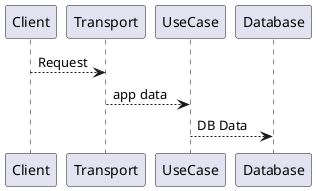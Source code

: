 @startuml account manager create
participant Client
participant Transport
participant UseCase
participant Database
Client --> Transport: Request
Transport --> UseCase: app data
UseCase --> Database: DB Data

@enduml
